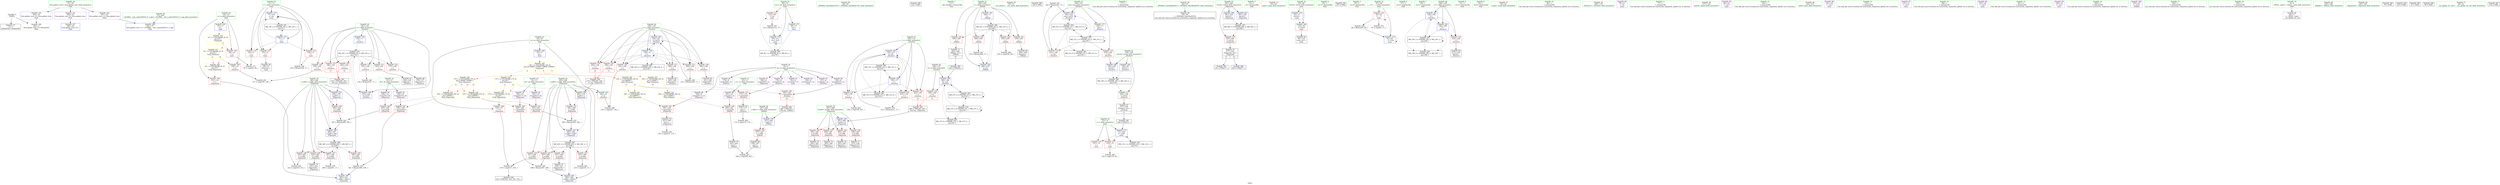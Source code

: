 digraph "SVFG" {
	label="SVFG";

	Node0x557f84708cf0 [shape=record,color=grey,label="{NodeID: 0\nNullPtr}"];
	Node0x557f84708cf0 -> Node0x557f8472feb0[style=solid];
	Node0x557f84708cf0 -> Node0x557f84736b80[style=solid];
	Node0x557f84732060 [shape=record,color=blue,label="{NodeID: 194\n285\<--279\ny.addr\<--y\n_Z5gooutiii\n}"];
	Node0x557f84732060 -> Node0x557f84735c20[style=dashed];
	Node0x557f84732060 -> Node0x557f847322d0[style=dashed];
	Node0x557f8472f370 [shape=record,color=red,label="{NodeID: 111\n112\<--69\n\<--cas\nmain\n}"];
	Node0x557f8472f370 -> Node0x557f84732f10[style=solid];
	Node0x557f8472d4f0 [shape=record,color=green,label="{NodeID: 28\n44\<--45\n_ZNSt8ios_base4InitC1Ev\<--_ZNSt8ios_base4InitC1Ev_field_insensitive\n}"];
	Node0x557f8476afe0 [shape=record,color=black,label="{NodeID: 388\n123 = PHI()\n}"];
	Node0x557f84735260 [shape=record,color=red,label="{NodeID: 139\n257\<--247\n\<--c.addr\n_Z4findc\n}"];
	Node0x557f84735260 -> Node0x557f84730800[style=solid];
	Node0x557f8472fdb0 [shape=record,color=green,label="{NodeID: 56\n37\<--356\n_GLOBAL__sub_I_peter50216_0_1.cpp\<--_GLOBAL__sub_I_peter50216_0_1.cpp_field_insensitive\n}"];
	Node0x557f8472fdb0 -> Node0x557f84736a80[style=solid];
	Node0x557f8473c6f0 [shape=record,color=grey,label="{NodeID: 250\n227 = Binary(226, 77, )\n}"];
	Node0x557f8473c6f0 -> Node0x557f84737a50[style=solid];
	Node0x557f84736980 [shape=record,color=blue,label="{NodeID: 167\n360\<--36\nllvm.global_ctors_0\<--\nGlob }"];
	Node0x557f84731500 [shape=record,color=purple,label="{NodeID: 84\n170\<--8\narrayidx5\<--in\n_Z5solvev\n}"];
	Node0x557f84731500 -> Node0x557f847350c0[style=solid];
	Node0x557f8471daf0 [shape=record,color=green,label="{NodeID: 1\n7\<--1\n__dso_handle\<--dummyObj\nGlob }"];
	Node0x557f84732130 [shape=record,color=blue,label="{NodeID: 195\n287\<--280\nk.addr\<--k\n_Z5gooutiii\n}"];
	Node0x557f84732130 -> Node0x557f84736030[style=dashed];
	Node0x557f84732130 -> Node0x557f84736100[style=dashed];
	Node0x557f84732130 -> Node0x557f847361d0[style=dashed];
	Node0x557f84732130 -> Node0x557f847362a0[style=dashed];
	Node0x557f8472f440 [shape=record,color=red,label="{NodeID: 112\n93\<--71\n\<--i\nmain\n}"];
	Node0x557f8472f440 -> Node0x557f8473f680[style=solid];
	Node0x557f8472d5f0 [shape=record,color=green,label="{NodeID: 29\n50\<--51\n__cxa_atexit\<--__cxa_atexit_field_insensitive\n}"];
	Node0x557f8476b0e0 [shape=record,color=black,label="{NodeID: 389\n129 = PHI()\n}"];
	Node0x557f84735330 [shape=record,color=red,label="{NodeID: 140\n254\<--249\n\<--i\n_Z4findc\n}"];
	Node0x557f84735330 -> Node0x557f8473f200[style=solid];
	Node0x557f8472feb0 [shape=record,color=black,label="{NodeID: 57\n2\<--3\ndummyVal\<--dummyVal\n}"];
	Node0x557f8473c870 [shape=record,color=grey,label="{NodeID: 251\n222 = Binary(221, 77, )\n}"];
	Node0x557f8473c870 -> Node0x557f84737980[style=solid];
	Node0x557f84736a80 [shape=record,color=blue,label="{NodeID: 168\n361\<--37\nllvm.global_ctors_1\<--_GLOBAL__sub_I_peter50216_0_1.cpp\nGlob }"];
	Node0x557f847315d0 [shape=record,color=purple,label="{NodeID: 85\n179\<--8\narrayidx8\<--in\n_Z5solvev\n}"];
	Node0x557f8471da00 [shape=record,color=green,label="{NodeID: 2\n17\<--1\n\<--dummyObj\nCan only get source location for instruction, argument, global var or function.}"];
	Node0x557f84732200 [shape=record,color=blue,label="{NodeID: 196\n283\<--297\nx.addr\<--add\n_Z5gooutiii\n}"];
	Node0x557f84732200 -> Node0x557f8474c4a0[style=dashed];
	Node0x557f8472f510 [shape=record,color=red,label="{NodeID: 113\n97\<--71\n\<--i\nmain\n}"];
	Node0x557f8472f510 -> Node0x557f847300b0[style=solid];
	Node0x557f8472d6f0 [shape=record,color=green,label="{NodeID: 30\n49\<--55\n_ZNSt8ios_base4InitD1Ev\<--_ZNSt8ios_base4InitD1Ev_field_insensitive\n}"];
	Node0x557f8472d6f0 -> Node0x557f8472ffb0[style=solid];
	Node0x557f8476b1e0 [shape=record,color=black,label="{NodeID: 390\n184 = PHI(245, )\n}"];
	Node0x557f8476b1e0 -> Node0x557f847374a0[style=solid];
	Node0x557f847531a0 [shape=record,color=black,label="{NodeID: 307\nMR_46V_3 = PHI(MR_46V_4, MR_46V_2, )\npts\{282 \}\n}"];
	Node0x557f847531a0 -> Node0x557f84735740[style=dashed];
	Node0x557f84735400 [shape=record,color=red,label="{NodeID: 141\n259\<--249\n\<--i\n_Z4findc\n}"];
	Node0x557f84735400 -> Node0x557f847308d0[style=solid];
	Node0x557f8472ffb0 [shape=record,color=black,label="{NodeID: 58\n48\<--49\n\<--_ZNSt8ios_base4InitD1Ev\nCan only get source location for instruction, argument, global var or function.}"];
	Node0x557f8473c9f0 [shape=record,color=grey,label="{NodeID: 252\n341 = Binary(340, 339, )\n}"];
	Node0x557f8473c9f0 -> Node0x557f84732470[style=solid];
	Node0x557f84736b80 [shape=record,color=blue, style = dotted,label="{NodeID: 169\n362\<--3\nllvm.global_ctors_2\<--dummyVal\nGlob }"];
	Node0x557f847316a0 [shape=record,color=purple,label="{NodeID: 86\n182\<--8\narrayidx10\<--in\n_Z5solvev\n}"];
	Node0x557f847316a0 -> Node0x557f84735190[style=solid];
	Node0x557f84708c00 [shape=record,color=green,label="{NodeID: 3\n21\<--1\n.str\<--dummyObj\nGlob }"];
	Node0x557f8474a6a0 [shape=record,color=black,label="{NodeID: 280\nMR_19V_3 = PHI(MR_19V_4, MR_19V_2, )\npts\{139 \}\n}"];
	Node0x557f8474a6a0 -> Node0x557f84734080[style=dashed];
	Node0x557f847322d0 [shape=record,color=blue,label="{NodeID: 197\n285\<--304\ny.addr\<--add3\n_Z5gooutiii\n}"];
	Node0x557f847322d0 -> Node0x557f8474c9a0[style=dashed];
	Node0x557f8472f5e0 [shape=record,color=red,label="{NodeID: 114\n104\<--71\n\<--i\nmain\n}"];
	Node0x557f8472f5e0 -> Node0x557f8473cff0[style=solid];
	Node0x557f8472d7f0 [shape=record,color=green,label="{NodeID: 31\n62\<--63\nmain\<--main_field_insensitive\n}"];
	Node0x557f8476b410 [shape=record,color=black,label="{NodeID: 391\n191 = PHI(277, )\n}"];
	Node0x557f847536a0 [shape=record,color=yellow,style=double,label="{NodeID: 308\n2V_1 = ENCHI(MR_2V_0)\npts\{18 \}\nFun[_Z5gooutiii]}"];
	Node0x557f847536a0 -> Node0x557f8472ef60[style=dashed];
	Node0x557f847354d0 [shape=record,color=red,label="{NodeID: 142\n266\<--249\n\<--i\n_Z4findc\n}"];
	Node0x557f847354d0 -> Node0x557f84730a70[style=solid];
	Node0x557f847300b0 [shape=record,color=black,label="{NodeID: 59\n98\<--97\nidxprom\<--\nmain\n}"];
	Node0x557f8473cb70 [shape=record,color=grey,label="{NodeID: 253\n213 = Binary(212, 77, )\n}"];
	Node0x557f8473cb70 -> Node0x557f847377e0[style=solid];
	Node0x557f84736c80 [shape=record,color=blue,label="{NodeID: 170\n65\<--17\nretval\<--\nmain\n}"];
	Node0x557f84736c80 -> Node0x557f8472f1d0[style=dashed];
	Node0x557f84731770 [shape=record,color=purple,label="{NodeID: 87\n326\<--8\narrayidx9\<--in\n_Z5gooutiii\n}"];
	Node0x557f84708dd0 [shape=record,color=green,label="{NodeID: 4\n23\<--1\n.str.1\<--dummyObj\nGlob }"];
	Node0x557f8474aba0 [shape=record,color=black,label="{NodeID: 281\nMR_21V_8 = PHI(MR_21V_3, MR_21V_4, )\npts\{141 \}\n}"];
	Node0x557f847323a0 [shape=record,color=blue,label="{NodeID: 198\n281\<--322\nretval\<--\n_Z5gooutiii\n}"];
	Node0x557f847323a0 -> Node0x557f847531a0[style=dashed];
	Node0x557f84733ee0 [shape=record,color=red,label="{NodeID: 115\n119\<--73\n\<--r\nmain\n}"];
	Node0x557f84733ee0 -> Node0x557f84733690[style=solid];
	Node0x557f8472d8f0 [shape=record,color=green,label="{NodeID: 32\n65\<--66\nretval\<--retval_field_insensitive\nmain\n}"];
	Node0x557f8472d8f0 -> Node0x557f8472f1d0[style=solid];
	Node0x557f8472d8f0 -> Node0x557f84736c80[style=solid];
	Node0x557f8476b520 [shape=record,color=black,label="{NodeID: 392\n275 = PHI()\n}"];
	Node0x557f847541c0 [shape=record,color=yellow,style=double,label="{NodeID: 309\n17V_1 = ENCHI(MR_17V_0)\npts\{20 \}\nFun[_Z5gooutiii]}"];
	Node0x557f847541c0 -> Node0x557f8472f100[style=dashed];
	Node0x557f847355a0 [shape=record,color=red,label="{NodeID: 143\n269\<--249\n\<--i\n_Z4findc\n}"];
	Node0x557f847355a0 -> Node0x557f8473c270[style=solid];
	Node0x557f84730180 [shape=record,color=black,label="{NodeID: 60\n64\<--132\nmain_ret\<--\nmain\n}"];
	Node0x557f8473ccf0 [shape=record,color=grey,label="{NodeID: 254\n297 = Binary(296, 295, )\n}"];
	Node0x557f8473ccf0 -> Node0x557f84732200[style=solid];
	Node0x557f84736d50 [shape=record,color=blue,label="{NodeID: 171\n69\<--77\ncas\<--\nmain\n}"];
	Node0x557f84736d50 -> Node0x557f84750ea0[style=dashed];
	Node0x557f84731840 [shape=record,color=purple,label="{NodeID: 88\n329\<--8\narrayidx11\<--in\n_Z5gooutiii\n}"];
	Node0x557f84731840 -> Node0x557f84736510[style=solid];
	Node0x557f84709000 [shape=record,color=green,label="{NodeID: 5\n25\<--1\n.str.2\<--dummyObj\nGlob }"];
	Node0x557f8474b0a0 [shape=record,color=black,label="{NodeID: 282\nMR_25V_6 = PHI(MR_25V_2, MR_25V_4, )\npts\{145 \}\n}"];
	Node0x557f84732470 [shape=record,color=blue,label="{NodeID: 199\n283\<--341\nx.addr\<--add15\n_Z5gooutiii\n}"];
	Node0x557f84732470 -> Node0x557f8474c4a0[style=dashed];
	Node0x557f84733fb0 [shape=record,color=red,label="{NodeID: 116\n127\<--73\n\<--r\nmain\n}"];
	Node0x557f8472d9c0 [shape=record,color=green,label="{NodeID: 33\n67\<--68\n___T\<--___T_field_insensitive\nmain\n}"];
	Node0x557f8472d9c0 -> Node0x557f8472f2a0[style=solid];
	Node0x557f8472d9c0 -> Node0x557f84736e20[style=solid];
	Node0x557f8476b5f0 [shape=record,color=black,label="{NodeID: 393\n278 = PHI(188, 203, )\n0th arg _Z5gooutiii }"];
	Node0x557f8476b5f0 -> Node0x557f84731f90[style=solid];
	Node0x557f84735670 [shape=record,color=red,label="{NodeID: 144\n262\<--261\n\<--arrayidx\n_Z4findc\n}"];
	Node0x557f84735670 -> Node0x557f847309a0[style=solid];
	Node0x557f84730250 [shape=record,color=black,label="{NodeID: 61\n166\<--165\nidxprom\<--\n_Z5solvev\n}"];
	Node0x557f8474d480 [shape=record,color=yellow,style=double,label="{NodeID: 338\n14V_1 = ENCHI(MR_14V_0)\npts\{20 90000 110000 130000 150000 \}\nFun[main]|{<s0>6|<s1>6|<s2>6|<s3>6}}"];
	Node0x557f8474d480:s0 -> Node0x557f847549d0[style=dashed,color=red];
	Node0x557f8474d480:s1 -> Node0x557f847550d0[style=dashed,color=red];
	Node0x557f8474d480:s2 -> Node0x557f847551b0[style=dashed,color=red];
	Node0x557f8474d480:s3 -> Node0x557f84755290[style=dashed,color=red];
	Node0x557f8473ce70 [shape=record,color=grey,label="{NodeID: 255\n304 = Binary(303, 302, )\n}"];
	Node0x557f8473ce70 -> Node0x557f847322d0[style=solid];
	Node0x557f84736e20 [shape=record,color=blue,label="{NodeID: 172\n67\<--84\n___T\<--dec\nmain\n}"];
	Node0x557f84736e20 -> Node0x557f8472f2a0[style=dashed];
	Node0x557f84736e20 -> Node0x557f84736e20[style=dashed];
	Node0x557f84731910 [shape=record,color=purple,label="{NodeID: 89\n261\<--10\narrayidx\<--cs\n_Z4findc\n}"];
	Node0x557f84731910 -> Node0x557f84735670[style=solid];
	Node0x557f84709090 [shape=record,color=green,label="{NodeID: 6\n27\<--1\n.str.3\<--dummyObj\nGlob }"];
	Node0x557f8474b5a0 [shape=record,color=black,label="{NodeID: 283\nMR_27V_6 = PHI(MR_27V_2, MR_27V_5, )\npts\{147 \}\n}"];
	Node0x557f84732540 [shape=record,color=blue,label="{NodeID: 200\n285\<--348\ny.addr\<--add18\n_Z5gooutiii\n}"];
	Node0x557f84732540 -> Node0x557f8474c9a0[style=dashed];
	Node0x557f84734080 [shape=record,color=red,label="{NodeID: 117\n238\<--138\n\<--retval\n_Z5solvev\n}"];
	Node0x557f84734080 -> Node0x557f84730730[style=solid];
	Node0x557f8472da90 [shape=record,color=green,label="{NodeID: 34\n69\<--70\ncas\<--cas_field_insensitive\nmain\n}"];
	Node0x557f8472da90 -> Node0x557f8472f370[style=solid];
	Node0x557f8472da90 -> Node0x557f84736d50[style=solid];
	Node0x557f8472da90 -> Node0x557f84737160[style=solid];
	Node0x557f8476b860 [shape=record,color=black,label="{NodeID: 394\n279 = PHI(189, 204, )\n1st arg _Z5gooutiii }"];
	Node0x557f8476b860 -> Node0x557f84732060[style=solid];
	Node0x557f84735740 [shape=record,color=red,label="{NodeID: 145\n354\<--281\n\<--retval\n_Z5gooutiii\n}"];
	Node0x557f84735740 -> Node0x557f847310f0[style=solid];
	Node0x557f84730320 [shape=record,color=black,label="{NodeID: 62\n169\<--168\nidxprom4\<--\n_Z5solvev\n}"];
	Node0x557f8473cff0 [shape=record,color=grey,label="{NodeID: 256\n105 = Binary(104, 77, )\n}"];
	Node0x557f8473cff0 -> Node0x557f84736fc0[style=solid];
	Node0x557f84736ef0 [shape=record,color=blue,label="{NodeID: 173\n71\<--17\ni\<--\nmain\n}"];
	Node0x557f84736ef0 -> Node0x557f8472f440[style=dashed];
	Node0x557f84736ef0 -> Node0x557f8472f510[style=dashed];
	Node0x557f84736ef0 -> Node0x557f8472f5e0[style=dashed];
	Node0x557f84736ef0 -> Node0x557f84736fc0[style=dashed];
	Node0x557f84736ef0 -> Node0x557f847513a0[style=dashed];
	Node0x557f847319e0 [shape=record,color=purple,label="{NodeID: 90\n294\<--12\narrayidx\<--dx\n_Z5gooutiii\n}"];
	Node0x557f847319e0 -> Node0x557f84736370[style=solid];
	Node0x557f8472bca0 [shape=record,color=green,label="{NodeID: 7\n29\<--1\n.str.4\<--dummyObj\nGlob }"];
	Node0x557f8474baa0 [shape=record,color=black,label="{NodeID: 284\nMR_29V_9 = PHI(MR_29V_2, MR_29V_7, )\npts\{149 \}\n}"];
	Node0x557f84732610 [shape=record,color=blue,label="{NodeID: 201\n281\<--352\nretval\<--\n_Z5gooutiii\n}"];
	Node0x557f84732610 -> Node0x557f847531a0[style=dashed];
	Node0x557f84734150 [shape=record,color=red,label="{NodeID: 118\n221\<--140\n\<--ans\n_Z5solvev\n}"];
	Node0x557f84734150 -> Node0x557f8473c870[style=solid];
	Node0x557f8472db60 [shape=record,color=green,label="{NodeID: 35\n71\<--72\ni\<--i_field_insensitive\nmain\n}"];
	Node0x557f8472db60 -> Node0x557f8472f440[style=solid];
	Node0x557f8472db60 -> Node0x557f8472f510[style=solid];
	Node0x557f8472db60 -> Node0x557f8472f5e0[style=solid];
	Node0x557f8472db60 -> Node0x557f84736ef0[style=solid];
	Node0x557f8472db60 -> Node0x557f84736fc0[style=solid];
	Node0x557f84737f10 [shape=record,color=black,label="{NodeID: 395\n280 = PHI(190, 205, )\n2nd arg _Z5gooutiii }"];
	Node0x557f84737f10 -> Node0x557f84732130[style=solid];
	Node0x557f84735810 [shape=record,color=red,label="{NodeID: 146\n296\<--283\n\<--x.addr\n_Z5gooutiii\n}"];
	Node0x557f84735810 -> Node0x557f8473ccf0[style=solid];
	Node0x557f847303f0 [shape=record,color=black,label="{NodeID: 63\n172\<--171\nconv\<--\n_Z5solvev\n}"];
	Node0x557f847303f0 -> Node0x557f8473f380[style=solid];
	Node0x557f84732f10 [shape=record,color=grey,label="{NodeID: 257\n113 = Binary(112, 77, )\n}"];
	Node0x557f84732f10 -> Node0x557f84737160[style=solid];
	Node0x557f84736fc0 [shape=record,color=blue,label="{NodeID: 174\n71\<--105\ni\<--inc\nmain\n}"];
	Node0x557f84736fc0 -> Node0x557f8472f440[style=dashed];
	Node0x557f84736fc0 -> Node0x557f8472f510[style=dashed];
	Node0x557f84736fc0 -> Node0x557f8472f5e0[style=dashed];
	Node0x557f84736fc0 -> Node0x557f84736fc0[style=dashed];
	Node0x557f84736fc0 -> Node0x557f847513a0[style=dashed];
	Node0x557f84731ab0 [shape=record,color=purple,label="{NodeID: 91\n338\<--12\narrayidx14\<--dx\n_Z5gooutiii\n}"];
	Node0x557f84731ab0 -> Node0x557f847365e0[style=solid];
	Node0x557f8472bd30 [shape=record,color=green,label="{NodeID: 8\n31\<--1\n.str.5\<--dummyObj\nGlob }"];
	Node0x557f8474bfa0 [shape=record,color=black,label="{NodeID: 285\nMR_31V_9 = PHI(MR_31V_2, MR_31V_6, )\npts\{151 \}\n}"];
	Node0x557f84734220 [shape=record,color=red,label="{NodeID: 119\n235\<--140\n\<--ans\n_Z5solvev\n}"];
	Node0x557f84734220 -> Node0x557f84737bf0[style=solid];
	Node0x557f8472dc30 [shape=record,color=green,label="{NodeID: 36\n73\<--74\nr\<--r_field_insensitive\nmain\n}"];
	Node0x557f8472dc30 -> Node0x557f84733ee0[style=solid];
	Node0x557f8472dc30 -> Node0x557f84733fb0[style=solid];
	Node0x557f8472dc30 -> Node0x557f84737090[style=solid];
	Node0x557f84738090 [shape=record,color=black,label="{NodeID: 396\n246 = PHI(183, )\n0th arg _Z4findc }"];
	Node0x557f84738090 -> Node0x557f84737cc0[style=solid];
	Node0x557f847358e0 [shape=record,color=red,label="{NodeID: 147\n307\<--283\n\<--x.addr\n_Z5gooutiii\n}"];
	Node0x557f847358e0 -> Node0x557f8473f500[style=solid];
	Node0x557f847304c0 [shape=record,color=black,label="{NodeID: 64\n178\<--177\nidxprom7\<--\n_Z5solvev\n}"];
	Node0x557f84733090 [shape=record,color=grey,label="{NodeID: 258\n84 = Binary(83, 85, )\n}"];
	Node0x557f84733090 -> Node0x557f84736e20[style=solid];
	Node0x557f84737090 [shape=record,color=blue,label="{NodeID: 175\n73\<--108\nr\<--call3\nmain\n}"];
	Node0x557f84737090 -> Node0x557f84733ee0[style=dashed];
	Node0x557f84737090 -> Node0x557f84733fb0[style=dashed];
	Node0x557f84737090 -> Node0x557f847518a0[style=dashed];
	Node0x557f84731b80 [shape=record,color=purple,label="{NodeID: 92\n301\<--14\narrayidx2\<--dy\n_Z5gooutiii\n}"];
	Node0x557f84731b80 -> Node0x557f84736440[style=solid];
	Node0x557f8472bdc0 [shape=record,color=green,label="{NodeID: 9\n33\<--1\n.str.6\<--dummyObj\nGlob }"];
	Node0x557f8474c4a0 [shape=record,color=black,label="{NodeID: 286\nMR_48V_4 = PHI(MR_48V_5, MR_48V_3, )\npts\{284 \}\n}"];
	Node0x557f8474c4a0 -> Node0x557f847358e0[style=dashed];
	Node0x557f8474c4a0 -> Node0x557f847359b0[style=dashed];
	Node0x557f8474c4a0 -> Node0x557f84735a80[style=dashed];
	Node0x557f8474c4a0 -> Node0x557f84735b50[style=dashed];
	Node0x557f8474c4a0 -> Node0x557f84732470[style=dashed];
	Node0x557f847342f0 [shape=record,color=red,label="{NodeID: 120\n155\<--142\n\<--i\n_Z5solvev\n}"];
	Node0x557f847342f0 -> Node0x557f84733810[style=solid];
	Node0x557f8472dd00 [shape=record,color=green,label="{NodeID: 37\n80\<--81\nscanf\<--scanf_field_insensitive\n}"];
	Node0x557f84754620 [shape=record,color=yellow,style=double,label="{NodeID: 314\n33V_1 = ENCHI(MR_33V_0)\npts\{90000 \}\nFun[_Z5gooutiii]}"];
	Node0x557f84754620 -> Node0x557f84736510[style=dashed];
	Node0x557f847359b0 [shape=record,color=red,label="{NodeID: 148\n310\<--283\n\<--x.addr\n_Z5gooutiii\n}"];
	Node0x557f847359b0 -> Node0x557f84733990[style=solid];
	Node0x557f84730590 [shape=record,color=black,label="{NodeID: 65\n181\<--180\nidxprom9\<--\n_Z5solvev\n}"];
	Node0x557f84733210 [shape=record,color=grey,label="{NodeID: 259\n332 = cmp(331, 174, )\n}"];
	Node0x557f84737160 [shape=record,color=blue,label="{NodeID: 176\n69\<--113\ncas\<--inc4\nmain\n}"];
	Node0x557f84737160 -> Node0x557f84750ea0[style=dashed];
	Node0x557f84731c50 [shape=record,color=purple,label="{NodeID: 93\n345\<--14\narrayidx17\<--dy\n_Z5gooutiii\n}"];
	Node0x557f84731c50 -> Node0x557f847366b0[style=solid];
	Node0x557f8472c690 [shape=record,color=green,label="{NodeID: 10\n36\<--1\n\<--dummyObj\nCan only get source location for instruction, argument, global var or function.}"];
	Node0x557f8474c9a0 [shape=record,color=black,label="{NodeID: 287\nMR_50V_4 = PHI(MR_50V_5, MR_50V_3, )\npts\{286 \}\n}"];
	Node0x557f8474c9a0 -> Node0x557f84735cf0[style=dashed];
	Node0x557f8474c9a0 -> Node0x557f84735dc0[style=dashed];
	Node0x557f8474c9a0 -> Node0x557f84735e90[style=dashed];
	Node0x557f8474c9a0 -> Node0x557f84735f60[style=dashed];
	Node0x557f8474c9a0 -> Node0x557f84732540[style=dashed];
	Node0x557f847343c0 [shape=record,color=red,label="{NodeID: 121\n165\<--142\n\<--i\n_Z5solvev\n}"];
	Node0x557f847343c0 -> Node0x557f84730250[style=solid];
	Node0x557f8472de00 [shape=record,color=green,label="{NodeID: 38\n109\<--110\n_Z5solvev\<--_Z5solvev_field_insensitive\n}"];
	Node0x557f84754700 [shape=record,color=yellow,style=double,label="{NodeID: 315\n55V_1 = ENCHI(MR_55V_0)\npts\{130000 \}\nFun[_Z5gooutiii]}"];
	Node0x557f84754700 -> Node0x557f84736370[style=dashed];
	Node0x557f84754700 -> Node0x557f847365e0[style=dashed];
	Node0x557f84735a80 [shape=record,color=red,label="{NodeID: 149\n324\<--283\n\<--x.addr\n_Z5gooutiii\n}"];
	Node0x557f84735a80 -> Node0x557f84730ce0[style=solid];
	Node0x557f84730660 [shape=record,color=black,label="{NodeID: 66\n217\<--216\ntobool\<--\n_Z5solvev\n}"];
	Node0x557f84733390 [shape=record,color=grey,label="{NodeID: 260\n200 = cmp(199, 201, )\n}"];
	Node0x557f84737230 [shape=record,color=blue,label="{NodeID: 177\n140\<--17\nans\<--\n_Z5solvev\n}"];
	Node0x557f84737230 -> Node0x557f847483a0[style=dashed];
	Node0x557f84731d20 [shape=record,color=purple,label="{NodeID: 94\n78\<--21\n\<--.str\nmain\n}"];
	Node0x557f8472c720 [shape=record,color=green,label="{NodeID: 11\n77\<--1\n\<--dummyObj\nCan only get source location for instruction, argument, global var or function.}"];
	Node0x557f8474cea0 [shape=record,color=black,label="{NodeID: 288\nMR_41V_3 = PHI(MR_41V_4, MR_41V_2, )\npts\{250 \}\n}"];
	Node0x557f8474cea0 -> Node0x557f84735330[style=dashed];
	Node0x557f8474cea0 -> Node0x557f84735400[style=dashed];
	Node0x557f8474cea0 -> Node0x557f847354d0[style=dashed];
	Node0x557f8474cea0 -> Node0x557f847355a0[style=dashed];
	Node0x557f8474cea0 -> Node0x557f84731ec0[style=dashed];
	Node0x557f84734490 [shape=record,color=red,label="{NodeID: 122\n177\<--142\n\<--i\n_Z5solvev\n}"];
	Node0x557f84734490 -> Node0x557f847304c0[style=solid];
	Node0x557f8472df00 [shape=record,color=green,label="{NodeID: 39\n117\<--118\nprintf\<--printf_field_insensitive\n}"];
	Node0x557f847547e0 [shape=record,color=yellow,style=double,label="{NodeID: 316\n57V_1 = ENCHI(MR_57V_0)\npts\{150000 \}\nFun[_Z5gooutiii]}"];
	Node0x557f847547e0 -> Node0x557f84736440[style=dashed];
	Node0x557f847547e0 -> Node0x557f847366b0[style=dashed];
	Node0x557f84735b50 [shape=record,color=red,label="{NodeID: 150\n340\<--283\n\<--x.addr\n_Z5gooutiii\n}"];
	Node0x557f84735b50 -> Node0x557f8473c9f0[style=solid];
	Node0x557f84730730 [shape=record,color=black,label="{NodeID: 67\n137\<--238\n_Z5solvev_ret\<--\n_Z5solvev\n|{<s0>6}}"];
	Node0x557f84730730:s0 -> Node0x557f8476a8e0[style=solid,color=blue];
	Node0x557f84733510 [shape=record,color=grey,label="{NodeID: 261\n264 = cmp(258, 263, )\n}"];
	Node0x557f84737300 [shape=record,color=blue,label="{NodeID: 178\n142\<--17\ni\<--\n_Z5solvev\n}"];
	Node0x557f84737300 -> Node0x557f847488a0[style=dashed];
	Node0x557f84731df0 [shape=record,color=purple,label="{NodeID: 95\n89\<--23\n\<--.str.1\nmain\n}"];
	Node0x557f8472c7b0 [shape=record,color=green,label="{NodeID: 12\n85\<--1\n\<--dummyObj\nCan only get source location for instruction, argument, global var or function.}"];
	Node0x557f84734560 [shape=record,color=red,label="{NodeID: 123\n188\<--142\n\<--i\n_Z5solvev\n|{<s0>11}}"];
	Node0x557f84734560:s0 -> Node0x557f8476b5f0[style=solid,color=red];
	Node0x557f8472e000 [shape=record,color=green,label="{NodeID: 40\n124\<--125\nputs\<--puts_field_insensitive\n}"];
	Node0x557f847548c0 [shape=record,color=yellow,style=double,label="{NodeID: 317\n2V_1 = ENCHI(MR_2V_0)\npts\{18 \}\nFun[_Z5solvev]|{|<s1>11|<s2>12}}"];
	Node0x557f847548c0 -> Node0x557f8472ee90[style=dashed];
	Node0x557f847548c0:s1 -> Node0x557f847536a0[style=dashed,color=red];
	Node0x557f847548c0:s2 -> Node0x557f847536a0[style=dashed,color=red];
	Node0x557f84735c20 [shape=record,color=red,label="{NodeID: 151\n303\<--285\n\<--y.addr\n_Z5gooutiii\n}"];
	Node0x557f84735c20 -> Node0x557f8473ce70[style=solid];
	Node0x557f84730800 [shape=record,color=black,label="{NodeID: 68\n258\<--257\nconv\<--\n_Z4findc\n}"];
	Node0x557f84730800 -> Node0x557f84733510[style=solid];
	Node0x557f84733690 [shape=record,color=grey,label="{NodeID: 262\n120 = cmp(119, 85, )\n}"];
	Node0x557f847373d0 [shape=record,color=blue,label="{NodeID: 179\n144\<--17\nj\<--\n_Z5solvev\n}"];
	Node0x557f847373d0 -> Node0x557f847347d0[style=dashed];
	Node0x557f847373d0 -> Node0x557f847348a0[style=dashed];
	Node0x557f847373d0 -> Node0x557f84734970[style=dashed];
	Node0x557f847373d0 -> Node0x557f84734a40[style=dashed];
	Node0x557f847373d0 -> Node0x557f84734b10[style=dashed];
	Node0x557f847373d0 -> Node0x557f84734be0[style=dashed];
	Node0x557f847373d0 -> Node0x557f847373d0[style=dashed];
	Node0x557f847373d0 -> Node0x557f84737a50[style=dashed];
	Node0x557f847373d0 -> Node0x557f8474b0a0[style=dashed];
	Node0x557f8472e6b0 [shape=record,color=purple,label="{NodeID: 96\n101\<--25\n\<--.str.2\nmain\n}"];
	Node0x557f8472c840 [shape=record,color=green,label="{NodeID: 13\n174\<--1\n\<--dummyObj\nCan only get source location for instruction, argument, global var or function.}"];
	Node0x557f84734630 [shape=record,color=red,label="{NodeID: 124\n203\<--142\n\<--i\n_Z5solvev\n|{<s0>12}}"];
	Node0x557f84734630:s0 -> Node0x557f8476b5f0[style=solid,color=red];
	Node0x557f8472e100 [shape=record,color=green,label="{NodeID: 41\n138\<--139\nretval\<--retval_field_insensitive\n_Z5solvev\n}"];
	Node0x557f8472e100 -> Node0x557f84734080[style=solid];
	Node0x557f8472e100 -> Node0x557f847378b0[style=solid];
	Node0x557f8472e100 -> Node0x557f84737bf0[style=solid];
	Node0x557f847549d0 [shape=record,color=yellow,style=double,label="{NodeID: 318\n17V_1 = ENCHI(MR_17V_0)\npts\{20 \}\nFun[_Z5solvev]|{|<s1>11|<s2>12}}"];
	Node0x557f847549d0 -> Node0x557f8472f030[style=dashed];
	Node0x557f847549d0:s1 -> Node0x557f847541c0[style=dashed,color=red];
	Node0x557f847549d0:s2 -> Node0x557f847541c0[style=dashed,color=red];
	Node0x557f84735cf0 [shape=record,color=red,label="{NodeID: 152\n314\<--285\n\<--y.addr\n_Z5gooutiii\n}"];
	Node0x557f84735cf0 -> Node0x557f84733b10[style=solid];
	Node0x557f847308d0 [shape=record,color=black,label="{NodeID: 69\n260\<--259\nidxprom\<--\n_Z4findc\n}"];
	Node0x557f84733810 [shape=record,color=grey,label="{NodeID: 263\n157 = cmp(155, 156, )\n}"];
	Node0x557f847374a0 [shape=record,color=blue,label="{NodeID: 180\n146\<--184\nk\<--call\n_Z5solvev\n}"];
	Node0x557f847374a0 -> Node0x557f84734cb0[style=dashed];
	Node0x557f847374a0 -> Node0x557f8474b5a0[style=dashed];
	Node0x557f847374a0 -> Node0x557f847522a0[style=dashed];
	Node0x557f8472e780 [shape=record,color=purple,label="{NodeID: 97\n115\<--27\n\<--.str.3\nmain\n}"];
	Node0x557f8472c8d0 [shape=record,color=green,label="{NodeID: 14\n196\<--1\n\<--dummyObj\nCan only get source location for instruction, argument, global var or function.}"];
	Node0x557f84734700 [shape=record,color=red,label="{NodeID: 125\n231\<--142\n\<--i\n_Z5solvev\n}"];
	Node0x557f84734700 -> Node0x557f8473c3f0[style=solid];
	Node0x557f8472e1d0 [shape=record,color=green,label="{NodeID: 42\n140\<--141\nans\<--ans_field_insensitive\n_Z5solvev\n}"];
	Node0x557f8472e1d0 -> Node0x557f84734150[style=solid];
	Node0x557f8472e1d0 -> Node0x557f84734220[style=solid];
	Node0x557f8472e1d0 -> Node0x557f84737230[style=solid];
	Node0x557f8472e1d0 -> Node0x557f84737980[style=solid];
	Node0x557f84735dc0 [shape=record,color=red,label="{NodeID: 153\n317\<--285\n\<--y.addr\n_Z5gooutiii\n}"];
	Node0x557f84735dc0 -> Node0x557f84733e10[style=solid];
	Node0x557f847309a0 [shape=record,color=black,label="{NodeID: 70\n263\<--262\nconv1\<--\n_Z4findc\n}"];
	Node0x557f847309a0 -> Node0x557f84733510[style=solid];
	Node0x557f84733990 [shape=record,color=grey,label="{NodeID: 264\n312 = cmp(310, 311, )\n}"];
	Node0x557f84737570 [shape=record,color=blue,label="{NodeID: 181\n148\<--196\nf\<--\n_Z5solvev\n}"];
	Node0x557f84737570 -> Node0x557f84734d80[style=dashed];
	Node0x557f84737570 -> Node0x557f84737710[style=dashed];
	Node0x557f84737570 -> Node0x557f8474baa0[style=dashed];
	Node0x557f84737570 -> Node0x557f8474ffa0[style=dashed];
	Node0x557f8472e850 [shape=record,color=purple,label="{NodeID: 98\n122\<--29\n\<--.str.4\nmain\n}"];
	Node0x557f8472c960 [shape=record,color=green,label="{NodeID: 15\n201\<--1\n\<--dummyObj\nCan only get source location for instruction, argument, global var or function.}"];
	Node0x557f847347d0 [shape=record,color=red,label="{NodeID: 126\n161\<--144\n\<--j\n_Z5solvev\n}"];
	Node0x557f847347d0 -> Node0x557f84733c90[style=solid];
	Node0x557f8472e2a0 [shape=record,color=green,label="{NodeID: 43\n142\<--143\ni\<--i_field_insensitive\n_Z5solvev\n}"];
	Node0x557f8472e2a0 -> Node0x557f847342f0[style=solid];
	Node0x557f8472e2a0 -> Node0x557f847343c0[style=solid];
	Node0x557f8472e2a0 -> Node0x557f84734490[style=solid];
	Node0x557f8472e2a0 -> Node0x557f84734560[style=solid];
	Node0x557f8472e2a0 -> Node0x557f84734630[style=solid];
	Node0x557f8472e2a0 -> Node0x557f84734700[style=solid];
	Node0x557f8472e2a0 -> Node0x557f84737300[style=solid];
	Node0x557f8472e2a0 -> Node0x557f84737b20[style=solid];
	Node0x557f84735e90 [shape=record,color=red,label="{NodeID: 154\n327\<--285\n\<--y.addr\n_Z5gooutiii\n}"];
	Node0x557f84735e90 -> Node0x557f84730db0[style=solid];
	Node0x557f84730a70 [shape=record,color=black,label="{NodeID: 71\n245\<--266\n_Z4findc_ret\<--\n_Z4findc\n|{<s0>10}}"];
	Node0x557f84730a70:s0 -> Node0x557f8476b1e0[style=solid,color=blue];
	Node0x557f84733b10 [shape=record,color=grey,label="{NodeID: 265\n315 = cmp(314, 17, )\n}"];
	Node0x557f84737640 [shape=record,color=blue,label="{NodeID: 182\n150\<--17\nz\<--\n_Z5solvev\n}"];
	Node0x557f84737640 -> Node0x557f84734e50[style=dashed];
	Node0x557f84737640 -> Node0x557f84734f20[style=dashed];
	Node0x557f84737640 -> Node0x557f84734ff0[style=dashed];
	Node0x557f84737640 -> Node0x557f847377e0[style=dashed];
	Node0x557f84737640 -> Node0x557f8474bfa0[style=dashed];
	Node0x557f84737640 -> Node0x557f847504a0[style=dashed];
	Node0x557f8472e920 [shape=record,color=purple,label="{NodeID: 99\n128\<--31\n\<--.str.5\nmain\n}"];
	Node0x557f8472c9f0 [shape=record,color=green,label="{NodeID: 16\n209\<--1\n\<--dummyObj\nCan only get source location for instruction, argument, global var or function.}"];
	Node0x557f847348a0 [shape=record,color=red,label="{NodeID: 127\n168\<--144\n\<--j\n_Z5solvev\n}"];
	Node0x557f847348a0 -> Node0x557f84730320[style=solid];
	Node0x557f8472e370 [shape=record,color=green,label="{NodeID: 44\n144\<--145\nj\<--j_field_insensitive\n_Z5solvev\n}"];
	Node0x557f8472e370 -> Node0x557f847347d0[style=solid];
	Node0x557f8472e370 -> Node0x557f847348a0[style=solid];
	Node0x557f8472e370 -> Node0x557f84734970[style=solid];
	Node0x557f8472e370 -> Node0x557f84734a40[style=solid];
	Node0x557f8472e370 -> Node0x557f84734b10[style=solid];
	Node0x557f8472e370 -> Node0x557f84734be0[style=solid];
	Node0x557f8472e370 -> Node0x557f847373d0[style=solid];
	Node0x557f8472e370 -> Node0x557f84737a50[style=solid];
	Node0x557f84735f60 [shape=record,color=red,label="{NodeID: 155\n347\<--285\n\<--y.addr\n_Z5gooutiii\n}"];
	Node0x557f84735f60 -> Node0x557f8473c570[style=solid];
	Node0x557f84730b40 [shape=record,color=black,label="{NodeID: 72\n293\<--292\nidxprom\<--\n_Z5gooutiii\n}"];
	Node0x557f84733c90 [shape=record,color=grey,label="{NodeID: 266\n163 = cmp(161, 162, )\n}"];
	Node0x557f84737710 [shape=record,color=blue,label="{NodeID: 183\n148\<--209\nf\<--\n_Z5solvev\n}"];
	Node0x557f84737710 -> Node0x557f84734d80[style=dashed];
	Node0x557f84737710 -> Node0x557f8474baa0[style=dashed];
	Node0x557f84737710 -> Node0x557f8474ffa0[style=dashed];
	Node0x557f8472e9f0 [shape=record,color=purple,label="{NodeID: 100\n274\<--33\n\<--.str.6\n_Z4findc\n}"];
	Node0x557f8472ca80 [shape=record,color=green,label="{NodeID: 17\n322\<--1\n\<--dummyObj\nCan only get source location for instruction, argument, global var or function.}"];
	Node0x557f84734970 [shape=record,color=red,label="{NodeID: 128\n180\<--144\n\<--j\n_Z5solvev\n}"];
	Node0x557f84734970 -> Node0x557f84730590[style=solid];
	Node0x557f8472e440 [shape=record,color=green,label="{NodeID: 45\n146\<--147\nk\<--k_field_insensitive\n_Z5solvev\n}"];
	Node0x557f8472e440 -> Node0x557f84734cb0[style=solid];
	Node0x557f8472e440 -> Node0x557f847374a0[style=solid];
	Node0x557f84736030 [shape=record,color=red,label="{NodeID: 156\n292\<--287\n\<--k.addr\n_Z5gooutiii\n}"];
	Node0x557f84736030 -> Node0x557f84730b40[style=solid];
	Node0x557f84730c10 [shape=record,color=black,label="{NodeID: 73\n300\<--299\nidxprom1\<--\n_Z5gooutiii\n}"];
	Node0x557f84733e10 [shape=record,color=grey,label="{NodeID: 267\n319 = cmp(317, 318, )\n}"];
	Node0x557f84733e10 -> Node0x557f84438210[style=solid];
	Node0x557f847377e0 [shape=record,color=blue,label="{NodeID: 184\n150\<--213\nz\<--inc\n_Z5solvev\n}"];
	Node0x557f847377e0 -> Node0x557f84734e50[style=dashed];
	Node0x557f847377e0 -> Node0x557f84734f20[style=dashed];
	Node0x557f847377e0 -> Node0x557f84734ff0[style=dashed];
	Node0x557f847377e0 -> Node0x557f847377e0[style=dashed];
	Node0x557f847377e0 -> Node0x557f8474bfa0[style=dashed];
	Node0x557f847377e0 -> Node0x557f847504a0[style=dashed];
	Node0x557f8472eac0 [shape=record,color=purple,label="{NodeID: 101\n360\<--35\nllvm.global_ctors_0\<--llvm.global_ctors\nGlob }"];
	Node0x557f8472eac0 -> Node0x557f84736980[style=solid];
	Node0x557f8472cb50 [shape=record,color=green,label="{NodeID: 18\n352\<--1\n\<--dummyObj\nCan only get source location for instruction, argument, global var or function.}"];
	Node0x557f84734a40 [shape=record,color=red,label="{NodeID: 129\n189\<--144\n\<--j\n_Z5solvev\n|{<s0>11}}"];
	Node0x557f84734a40:s0 -> Node0x557f8476b860[style=solid,color=red];
	Node0x557f8472e510 [shape=record,color=green,label="{NodeID: 46\n148\<--149\nf\<--f_field_insensitive\n_Z5solvev\n}"];
	Node0x557f8472e510 -> Node0x557f84734d80[style=solid];
	Node0x557f8472e510 -> Node0x557f84737570[style=solid];
	Node0x557f8472e510 -> Node0x557f84737710[style=solid];
	Node0x557f84736100 [shape=record,color=red,label="{NodeID: 157\n299\<--287\n\<--k.addr\n_Z5gooutiii\n}"];
	Node0x557f84736100 -> Node0x557f84730c10[style=solid];
	Node0x557f84730ce0 [shape=record,color=black,label="{NodeID: 74\n325\<--324\nidxprom8\<--\n_Z5gooutiii\n}"];
	Node0x557f8473f200 [shape=record,color=grey,label="{NodeID: 268\n255 = cmp(254, 201, )\n}"];
	Node0x557f847378b0 [shape=record,color=blue,label="{NodeID: 185\n138\<--85\nretval\<--\n_Z5solvev\n}"];
	Node0x557f847378b0 -> Node0x557f8474a6a0[style=dashed];
	Node0x557f8472ebc0 [shape=record,color=purple,label="{NodeID: 102\n361\<--35\nllvm.global_ctors_1\<--llvm.global_ctors\nGlob }"];
	Node0x557f8472ebc0 -> Node0x557f84736a80[style=solid];
	Node0x557f8472cc20 [shape=record,color=green,label="{NodeID: 19\n4\<--6\n_ZStL8__ioinit\<--_ZStL8__ioinit_field_insensitive\nGlob }"];
	Node0x557f8472cc20 -> Node0x557f847311c0[style=solid];
	Node0x557f84734b10 [shape=record,color=red,label="{NodeID: 130\n204\<--144\n\<--j\n_Z5solvev\n|{<s0>12}}"];
	Node0x557f84734b10:s0 -> Node0x557f8476b860[style=solid,color=red];
	Node0x557f8472e5e0 [shape=record,color=green,label="{NodeID: 47\n150\<--151\nz\<--z_field_insensitive\n_Z5solvev\n}"];
	Node0x557f8472e5e0 -> Node0x557f84734e50[style=solid];
	Node0x557f8472e5e0 -> Node0x557f84734f20[style=solid];
	Node0x557f8472e5e0 -> Node0x557f84734ff0[style=solid];
	Node0x557f8472e5e0 -> Node0x557f84737640[style=solid];
	Node0x557f8472e5e0 -> Node0x557f847377e0[style=solid];
	Node0x557f847361d0 [shape=record,color=red,label="{NodeID: 158\n336\<--287\n\<--k.addr\n_Z5gooutiii\n}"];
	Node0x557f847361d0 -> Node0x557f84730f50[style=solid];
	Node0x557f84730db0 [shape=record,color=black,label="{NodeID: 75\n328\<--327\nidxprom10\<--\n_Z5gooutiii\n}"];
	Node0x557f8473f380 [shape=record,color=grey,label="{NodeID: 269\n173 = cmp(172, 174, )\n}"];
	Node0x557f84737980 [shape=record,color=blue,label="{NodeID: 186\n140\<--222\nans\<--inc21\n_Z5solvev\n}"];
	Node0x557f84737980 -> Node0x557f84751da0[style=dashed];
	Node0x557f8472ecc0 [shape=record,color=purple,label="{NodeID: 103\n362\<--35\nllvm.global_ctors_2\<--llvm.global_ctors\nGlob }"];
	Node0x557f8472ecc0 -> Node0x557f84736b80[style=solid];
	Node0x557f8472ccf0 [shape=record,color=green,label="{NodeID: 20\n8\<--9\nin\<--in_field_insensitive\nGlob }"];
	Node0x557f8472ccf0 -> Node0x557f84731290[style=solid];
	Node0x557f8472ccf0 -> Node0x557f84731360[style=solid];
	Node0x557f8472ccf0 -> Node0x557f84731430[style=solid];
	Node0x557f8472ccf0 -> Node0x557f84731500[style=solid];
	Node0x557f8472ccf0 -> Node0x557f847315d0[style=solid];
	Node0x557f8472ccf0 -> Node0x557f847316a0[style=solid];
	Node0x557f8472ccf0 -> Node0x557f84731770[style=solid];
	Node0x557f8472ccf0 -> Node0x557f84731840[style=solid];
	Node0x557f8474ffa0 [shape=record,color=black,label="{NodeID: 297\nMR_29V_3 = PHI(MR_29V_4, MR_29V_2, )\npts\{149 \}\n}"];
	Node0x557f8474ffa0 -> Node0x557f84737570[style=dashed];
	Node0x557f8474ffa0 -> Node0x557f8474baa0[style=dashed];
	Node0x557f8474ffa0 -> Node0x557f8474ffa0[style=dashed];
	Node0x557f84734be0 [shape=record,color=red,label="{NodeID: 131\n226\<--144\n\<--j\n_Z5solvev\n}"];
	Node0x557f84734be0 -> Node0x557f8473c6f0[style=solid];
	Node0x557f8472f6d0 [shape=record,color=green,label="{NodeID: 48\n185\<--186\n_Z4findc\<--_Z4findc_field_insensitive\n}"];
	Node0x557f847362a0 [shape=record,color=red,label="{NodeID: 159\n343\<--287\n\<--k.addr\n_Z5gooutiii\n}"];
	Node0x557f847362a0 -> Node0x557f84731020[style=solid];
	Node0x557f84730e80 [shape=record,color=black,label="{NodeID: 76\n331\<--330\nconv\<--\n_Z5gooutiii\n}"];
	Node0x557f84730e80 -> Node0x557f84733210[style=solid];
	Node0x557f8473f500 [shape=record,color=grey,label="{NodeID: 270\n308 = cmp(307, 17, )\n}"];
	Node0x557f84737a50 [shape=record,color=blue,label="{NodeID: 187\n144\<--227\nj\<--inc24\n_Z5solvev\n}"];
	Node0x557f84737a50 -> Node0x557f847347d0[style=dashed];
	Node0x557f84737a50 -> Node0x557f847348a0[style=dashed];
	Node0x557f84737a50 -> Node0x557f84734970[style=dashed];
	Node0x557f84737a50 -> Node0x557f84734a40[style=dashed];
	Node0x557f84737a50 -> Node0x557f84734b10[style=dashed];
	Node0x557f84737a50 -> Node0x557f84734be0[style=dashed];
	Node0x557f84737a50 -> Node0x557f847373d0[style=dashed];
	Node0x557f84737a50 -> Node0x557f84737a50[style=dashed];
	Node0x557f84737a50 -> Node0x557f8474b0a0[style=dashed];
	Node0x557f8472edc0 [shape=record,color=red,label="{NodeID: 104\n94\<--16\n\<--n\nmain\n}"];
	Node0x557f8472edc0 -> Node0x557f8473f680[style=solid];
	Node0x557f8472cdf0 [shape=record,color=green,label="{NodeID: 21\n10\<--11\ncs\<--cs_field_insensitive\nGlob }"];
	Node0x557f8472cdf0 -> Node0x557f84731910[style=solid];
	Node0x557f8476a8e0 [shape=record,color=black,label="{NodeID: 381\n108 = PHI(137, )\n}"];
	Node0x557f8476a8e0 -> Node0x557f84737090[style=solid];
	Node0x557f847504a0 [shape=record,color=black,label="{NodeID: 298\nMR_31V_3 = PHI(MR_31V_4, MR_31V_2, )\npts\{151 \}\n}"];
	Node0x557f847504a0 -> Node0x557f84737640[style=dashed];
	Node0x557f847504a0 -> Node0x557f8474bfa0[style=dashed];
	Node0x557f847504a0 -> Node0x557f847504a0[style=dashed];
	Node0x557f84734cb0 [shape=record,color=red,label="{NodeID: 132\n190\<--146\n\<--k\n_Z5solvev\n|{<s0>11}}"];
	Node0x557f84734cb0:s0 -> Node0x557f84737f10[style=solid,color=red];
	Node0x557f8472f7d0 [shape=record,color=green,label="{NodeID: 49\n192\<--193\n_Z5gooutiii\<--_Z5gooutiii_field_insensitive\n}"];
	Node0x557f847550d0 [shape=record,color=yellow,style=double,label="{NodeID: 326\n33V_1 = ENCHI(MR_33V_0)\npts\{90000 \}\nFun[_Z5solvev]|{|<s2>11|<s3>12}}"];
	Node0x557f847550d0 -> Node0x557f847350c0[style=dashed];
	Node0x557f847550d0 -> Node0x557f84735190[style=dashed];
	Node0x557f847550d0:s2 -> Node0x557f84754620[style=dashed,color=red];
	Node0x557f847550d0:s3 -> Node0x557f84754620[style=dashed,color=red];
	Node0x557f84736370 [shape=record,color=red,label="{NodeID: 160\n295\<--294\n\<--arrayidx\n_Z5gooutiii\n}"];
	Node0x557f84736370 -> Node0x557f8473ccf0[style=solid];
	Node0x557f84730f50 [shape=record,color=black,label="{NodeID: 77\n337\<--336\nidxprom13\<--\n_Z5gooutiii\n}"];
	Node0x557f8473f680 [shape=record,color=grey,label="{NodeID: 271\n95 = cmp(93, 94, )\n}"];
	Node0x557f84737b20 [shape=record,color=blue,label="{NodeID: 188\n142\<--232\ni\<--inc27\n_Z5solvev\n}"];
	Node0x557f84737b20 -> Node0x557f847488a0[style=dashed];
	Node0x557f8472ee90 [shape=record,color=red,label="{NodeID: 105\n156\<--16\n\<--n\n_Z5solvev\n}"];
	Node0x557f8472ee90 -> Node0x557f84733810[style=solid];
	Node0x557f8472cef0 [shape=record,color=green,label="{NodeID: 22\n12\<--13\ndx\<--dx_field_insensitive\nGlob }"];
	Node0x557f8472cef0 -> Node0x557f847319e0[style=solid];
	Node0x557f8472cef0 -> Node0x557f84731ab0[style=solid];
	Node0x557f8476aad0 [shape=record,color=black,label="{NodeID: 382\n79 = PHI()\n}"];
	Node0x557f84734d80 [shape=record,color=red,label="{NodeID: 133\n216\<--148\n\<--f\n_Z5solvev\n}"];
	Node0x557f84734d80 -> Node0x557f84730660[style=solid];
	Node0x557f8472f8d0 [shape=record,color=green,label="{NodeID: 50\n247\<--248\nc.addr\<--c.addr_field_insensitive\n_Z4findc\n}"];
	Node0x557f8472f8d0 -> Node0x557f84735260[style=solid];
	Node0x557f8472f8d0 -> Node0x557f84737cc0[style=solid];
	Node0x557f847551b0 [shape=record,color=yellow,style=double,label="{NodeID: 327\n35V_1 = ENCHI(MR_35V_0)\npts\{110000 \}\nFun[_Z5solvev]|{<s0>10}}"];
	Node0x557f847551b0:s0 -> Node0x557f84755590[style=dashed,color=red];
	Node0x557f84736440 [shape=record,color=red,label="{NodeID: 161\n302\<--301\n\<--arrayidx2\n_Z5gooutiii\n}"];
	Node0x557f84736440 -> Node0x557f8473ce70[style=solid];
	Node0x557f84731020 [shape=record,color=black,label="{NodeID: 78\n344\<--343\nidxprom16\<--\n_Z5gooutiii\n}"];
	Node0x557f8473f800 [shape=record,color=grey,label="{NodeID: 272\n87 = cmp(83, 17, )\n}"];
	Node0x557f84737bf0 [shape=record,color=blue,label="{NodeID: 189\n138\<--235\nretval\<--\n_Z5solvev\n}"];
	Node0x557f84737bf0 -> Node0x557f8474a6a0[style=dashed];
	Node0x557f8472ef60 [shape=record,color=red,label="{NodeID: 106\n311\<--16\n\<--n\n_Z5gooutiii\n}"];
	Node0x557f8472ef60 -> Node0x557f84733990[style=solid];
	Node0x557f8472cff0 [shape=record,color=green,label="{NodeID: 23\n14\<--15\ndy\<--dy_field_insensitive\nGlob }"];
	Node0x557f8472cff0 -> Node0x557f84731b80[style=solid];
	Node0x557f8472cff0 -> Node0x557f84731c50[style=solid];
	Node0x557f8476aba0 [shape=record,color=black,label="{NodeID: 383\n102 = PHI()\n}"];
	Node0x557f84750ea0 [shape=record,color=black,label="{NodeID: 300\nMR_8V_3 = PHI(MR_8V_4, MR_8V_2, )\npts\{70 \}\n}"];
	Node0x557f84750ea0 -> Node0x557f8472f370[style=dashed];
	Node0x557f84750ea0 -> Node0x557f84737160[style=dashed];
	Node0x557f84734e50 [shape=record,color=red,label="{NodeID: 134\n199\<--150\n\<--z\n_Z5solvev\n}"];
	Node0x557f84734e50 -> Node0x557f84733390[style=solid];
	Node0x557f8472f9a0 [shape=record,color=green,label="{NodeID: 51\n249\<--250\ni\<--i_field_insensitive\n_Z4findc\n}"];
	Node0x557f8472f9a0 -> Node0x557f84735330[style=solid];
	Node0x557f8472f9a0 -> Node0x557f84735400[style=solid];
	Node0x557f8472f9a0 -> Node0x557f847354d0[style=solid];
	Node0x557f8472f9a0 -> Node0x557f847355a0[style=solid];
	Node0x557f8472f9a0 -> Node0x557f84737d90[style=solid];
	Node0x557f8472f9a0 -> Node0x557f84731ec0[style=solid];
	Node0x557f84755290 [shape=record,color=yellow,style=double,label="{NodeID: 328\n37V_1 = ENCHI(MR_37V_0)\npts\{130000 150000 \}\nFun[_Z5solvev]|{<s0>11|<s1>11|<s2>12|<s3>12}}"];
	Node0x557f84755290:s0 -> Node0x557f84754700[style=dashed,color=red];
	Node0x557f84755290:s1 -> Node0x557f847547e0[style=dashed,color=red];
	Node0x557f84755290:s2 -> Node0x557f84754700[style=dashed,color=red];
	Node0x557f84755290:s3 -> Node0x557f847547e0[style=dashed,color=red];
	Node0x557f84736510 [shape=record,color=red,label="{NodeID: 162\n330\<--329\n\<--arrayidx11\n_Z5gooutiii\n}"];
	Node0x557f84736510 -> Node0x557f84730e80[style=solid];
	Node0x557f847310f0 [shape=record,color=black,label="{NodeID: 79\n277\<--354\n_Z5gooutiii_ret\<--\n_Z5gooutiii\n|{<s0>11|<s1>12}}"];
	Node0x557f847310f0:s0 -> Node0x557f8476b410[style=solid,color=blue];
	Node0x557f847310f0:s1 -> Node0x557f8476ac70[style=solid,color=blue];
	Node0x557f847483a0 [shape=record,color=black,label="{NodeID: 273\nMR_21V_3 = PHI(MR_21V_4, MR_21V_2, )\npts\{141 \}\n}"];
	Node0x557f847483a0 -> Node0x557f84734150[style=dashed];
	Node0x557f847483a0 -> Node0x557f84734220[style=dashed];
	Node0x557f847483a0 -> Node0x557f84737980[style=dashed];
	Node0x557f847483a0 -> Node0x557f847483a0[style=dashed];
	Node0x557f847483a0 -> Node0x557f8474aba0[style=dashed];
	Node0x557f847483a0 -> Node0x557f84751da0[style=dashed];
	Node0x557f84737cc0 [shape=record,color=blue,label="{NodeID: 190\n247\<--246\nc.addr\<--c\n_Z4findc\n}"];
	Node0x557f84737cc0 -> Node0x557f84735260[style=dashed];
	Node0x557f8472f030 [shape=record,color=red,label="{NodeID: 107\n162\<--19\n\<--m\n_Z5solvev\n}"];
	Node0x557f8472f030 -> Node0x557f84733c90[style=solid];
	Node0x557f8472d0f0 [shape=record,color=green,label="{NodeID: 24\n16\<--18\nn\<--n_field_insensitive\nGlob }"];
	Node0x557f8472d0f0 -> Node0x557f8472edc0[style=solid];
	Node0x557f8472d0f0 -> Node0x557f8472ee90[style=solid];
	Node0x557f8472d0f0 -> Node0x557f8472ef60[style=solid];
	Node0x557f8472d0f0 -> Node0x557f84736780[style=solid];
	Node0x557f8476ac70 [shape=record,color=black,label="{NodeID: 384\n206 = PHI(277, )\n}"];
	Node0x557f847513a0 [shape=record,color=black,label="{NodeID: 301\nMR_10V_2 = PHI(MR_10V_4, MR_10V_1, )\npts\{72 \}\n}"];
	Node0x557f847513a0 -> Node0x557f84736ef0[style=dashed];
	Node0x557f84734f20 [shape=record,color=red,label="{NodeID: 135\n205\<--150\n\<--z\n_Z5solvev\n|{<s0>12}}"];
	Node0x557f84734f20:s0 -> Node0x557f84737f10[style=solid,color=red];
	Node0x557f8472fa70 [shape=record,color=green,label="{NodeID: 52\n281\<--282\nretval\<--retval_field_insensitive\n_Z5gooutiii\n}"];
	Node0x557f8472fa70 -> Node0x557f84735740[style=solid];
	Node0x557f8472fa70 -> Node0x557f847323a0[style=solid];
	Node0x557f8472fa70 -> Node0x557f84732610[style=solid];
	Node0x557f84438210 [shape=record,color=black,label="{NodeID: 246\n321 = PHI(322, 322, 322, 319, )\n}"];
	Node0x557f847365e0 [shape=record,color=red,label="{NodeID: 163\n339\<--338\n\<--arrayidx14\n_Z5gooutiii\n}"];
	Node0x557f847365e0 -> Node0x557f8473c9f0[style=solid];
	Node0x557f847311c0 [shape=record,color=purple,label="{NodeID: 80\n46\<--4\n\<--_ZStL8__ioinit\n__cxx_global_var_init\n}"];
	Node0x557f847488a0 [shape=record,color=black,label="{NodeID: 274\nMR_23V_3 = PHI(MR_23V_4, MR_23V_2, )\npts\{143 \}\n}"];
	Node0x557f847488a0 -> Node0x557f847342f0[style=dashed];
	Node0x557f847488a0 -> Node0x557f847343c0[style=dashed];
	Node0x557f847488a0 -> Node0x557f84734490[style=dashed];
	Node0x557f847488a0 -> Node0x557f84734560[style=dashed];
	Node0x557f847488a0 -> Node0x557f84734630[style=dashed];
	Node0x557f847488a0 -> Node0x557f84734700[style=dashed];
	Node0x557f847488a0 -> Node0x557f84737b20[style=dashed];
	Node0x557f84737d90 [shape=record,color=blue,label="{NodeID: 191\n249\<--17\ni\<--\n_Z4findc\n}"];
	Node0x557f84737d90 -> Node0x557f8474cea0[style=dashed];
	Node0x557f8472f100 [shape=record,color=red,label="{NodeID: 108\n318\<--19\n\<--m\n_Z5gooutiii\n}"];
	Node0x557f8472f100 -> Node0x557f84733e10[style=solid];
	Node0x557f8472d1f0 [shape=record,color=green,label="{NodeID: 25\n19\<--20\nm\<--m_field_insensitive\nGlob }"];
	Node0x557f8472d1f0 -> Node0x557f8472f030[style=solid];
	Node0x557f8472d1f0 -> Node0x557f8472f100[style=solid];
	Node0x557f8472d1f0 -> Node0x557f84736880[style=solid];
	Node0x557f8476ad40 [shape=record,color=black,label="{NodeID: 385\n47 = PHI()\n}"];
	Node0x557f847518a0 [shape=record,color=black,label="{NodeID: 302\nMR_12V_2 = PHI(MR_12V_3, MR_12V_1, )\npts\{74 \}\n}"];
	Node0x557f847518a0 -> Node0x557f84737090[style=dashed];
	Node0x557f84734ff0 [shape=record,color=red,label="{NodeID: 136\n212\<--150\n\<--z\n_Z5solvev\n}"];
	Node0x557f84734ff0 -> Node0x557f8473cb70[style=solid];
	Node0x557f8472fb40 [shape=record,color=green,label="{NodeID: 53\n283\<--284\nx.addr\<--x.addr_field_insensitive\n_Z5gooutiii\n}"];
	Node0x557f8472fb40 -> Node0x557f84735810[style=solid];
	Node0x557f8472fb40 -> Node0x557f847358e0[style=solid];
	Node0x557f8472fb40 -> Node0x557f847359b0[style=solid];
	Node0x557f8472fb40 -> Node0x557f84735a80[style=solid];
	Node0x557f8472fb40 -> Node0x557f84735b50[style=solid];
	Node0x557f8472fb40 -> Node0x557f84731f90[style=solid];
	Node0x557f8472fb40 -> Node0x557f84732200[style=solid];
	Node0x557f8472fb40 -> Node0x557f84732470[style=solid];
	Node0x557f8473c270 [shape=record,color=grey,label="{NodeID: 247\n270 = Binary(269, 77, )\n}"];
	Node0x557f8473c270 -> Node0x557f84731ec0[style=solid];
	Node0x557f847366b0 [shape=record,color=red,label="{NodeID: 164\n346\<--345\n\<--arrayidx17\n_Z5gooutiii\n}"];
	Node0x557f847366b0 -> Node0x557f8473c570[style=solid];
	Node0x557f84731290 [shape=record,color=purple,label="{NodeID: 81\n99\<--8\narrayidx\<--in\nmain\n}"];
	Node0x557f84731ec0 [shape=record,color=blue,label="{NodeID: 192\n249\<--270\ni\<--inc\n_Z4findc\n}"];
	Node0x557f84731ec0 -> Node0x557f8474cea0[style=dashed];
	Node0x557f8472f1d0 [shape=record,color=red,label="{NodeID: 109\n132\<--65\n\<--retval\nmain\n}"];
	Node0x557f8472f1d0 -> Node0x557f84730180[style=solid];
	Node0x557f8472d2f0 [shape=record,color=green,label="{NodeID: 26\n35\<--39\nllvm.global_ctors\<--llvm.global_ctors_field_insensitive\nGlob }"];
	Node0x557f8472d2f0 -> Node0x557f8472eac0[style=solid];
	Node0x557f8472d2f0 -> Node0x557f8472ebc0[style=solid];
	Node0x557f8472d2f0 -> Node0x557f8472ecc0[style=solid];
	Node0x557f8476ae10 [shape=record,color=black,label="{NodeID: 386\n90 = PHI()\n}"];
	Node0x557f84751da0 [shape=record,color=black,label="{NodeID: 303\nMR_21V_5 = PHI(MR_21V_7, MR_21V_4, )\npts\{141 \}\n}"];
	Node0x557f84751da0 -> Node0x557f84734150[style=dashed];
	Node0x557f84751da0 -> Node0x557f84737980[style=dashed];
	Node0x557f84751da0 -> Node0x557f847483a0[style=dashed];
	Node0x557f84751da0 -> Node0x557f8474aba0[style=dashed];
	Node0x557f84751da0 -> Node0x557f84751da0[style=dashed];
	Node0x557f847350c0 [shape=record,color=red,label="{NodeID: 137\n171\<--170\n\<--arrayidx5\n_Z5solvev\n}"];
	Node0x557f847350c0 -> Node0x557f847303f0[style=solid];
	Node0x557f8472fc10 [shape=record,color=green,label="{NodeID: 54\n285\<--286\ny.addr\<--y.addr_field_insensitive\n_Z5gooutiii\n}"];
	Node0x557f8472fc10 -> Node0x557f84735c20[style=solid];
	Node0x557f8472fc10 -> Node0x557f84735cf0[style=solid];
	Node0x557f8472fc10 -> Node0x557f84735dc0[style=solid];
	Node0x557f8472fc10 -> Node0x557f84735e90[style=solid];
	Node0x557f8472fc10 -> Node0x557f84735f60[style=solid];
	Node0x557f8472fc10 -> Node0x557f84732060[style=solid];
	Node0x557f8472fc10 -> Node0x557f847322d0[style=solid];
	Node0x557f8472fc10 -> Node0x557f84732540[style=solid];
	Node0x557f84755590 [shape=record,color=yellow,style=double,label="{NodeID: 331\n35V_1 = ENCHI(MR_35V_0)\npts\{110000 \}\nFun[_Z4findc]}"];
	Node0x557f84755590 -> Node0x557f84735670[style=dashed];
	Node0x557f8473c3f0 [shape=record,color=grey,label="{NodeID: 248\n232 = Binary(231, 77, )\n}"];
	Node0x557f8473c3f0 -> Node0x557f84737b20[style=solid];
	Node0x557f84736780 [shape=record,color=blue,label="{NodeID: 165\n16\<--17\nn\<--\nGlob }"];
	Node0x557f84736780 -> Node0x557f84755670[style=dashed];
	Node0x557f84731360 [shape=record,color=purple,label="{NodeID: 82\n100\<--8\narraydecay\<--in\nmain\n}"];
	Node0x557f847492a0 [shape=record,color=black,label="{NodeID: 276\nMR_27V_2 = PHI(MR_27V_3, MR_27V_1, )\npts\{147 \}\n}"];
	Node0x557f847492a0 -> Node0x557f847374a0[style=dashed];
	Node0x557f847492a0 -> Node0x557f847492a0[style=dashed];
	Node0x557f847492a0 -> Node0x557f8474b5a0[style=dashed];
	Node0x557f847492a0 -> Node0x557f847522a0[style=dashed];
	Node0x557f84731f90 [shape=record,color=blue,label="{NodeID: 193\n283\<--278\nx.addr\<--x\n_Z5gooutiii\n}"];
	Node0x557f84731f90 -> Node0x557f84735810[style=dashed];
	Node0x557f84731f90 -> Node0x557f84732200[style=dashed];
	Node0x557f8472f2a0 [shape=record,color=red,label="{NodeID: 110\n83\<--67\n\<--___T\nmain\n}"];
	Node0x557f8472f2a0 -> Node0x557f84733090[style=solid];
	Node0x557f8472f2a0 -> Node0x557f8473f800[style=solid];
	Node0x557f8472d3f0 [shape=record,color=green,label="{NodeID: 27\n40\<--41\n__cxx_global_var_init\<--__cxx_global_var_init_field_insensitive\n}"];
	Node0x557f8476aee0 [shape=record,color=black,label="{NodeID: 387\n116 = PHI()\n}"];
	Node0x557f847522a0 [shape=record,color=black,label="{NodeID: 304\nMR_27V_4 = PHI(MR_27V_5, MR_27V_3, )\npts\{147 \}\n}"];
	Node0x557f847522a0 -> Node0x557f847374a0[style=dashed];
	Node0x557f847522a0 -> Node0x557f847492a0[style=dashed];
	Node0x557f847522a0 -> Node0x557f847522a0[style=dashed];
	Node0x557f84735190 [shape=record,color=red,label="{NodeID: 138\n183\<--182\n\<--arrayidx10\n_Z5solvev\n|{<s0>10}}"];
	Node0x557f84735190:s0 -> Node0x557f84738090[style=solid,color=red];
	Node0x557f8472fce0 [shape=record,color=green,label="{NodeID: 55\n287\<--288\nk.addr\<--k.addr_field_insensitive\n_Z5gooutiii\n}"];
	Node0x557f8472fce0 -> Node0x557f84736030[style=solid];
	Node0x557f8472fce0 -> Node0x557f84736100[style=solid];
	Node0x557f8472fce0 -> Node0x557f847361d0[style=solid];
	Node0x557f8472fce0 -> Node0x557f847362a0[style=solid];
	Node0x557f8472fce0 -> Node0x557f84732130[style=solid];
	Node0x557f84755670 [shape=record,color=yellow,style=double,label="{NodeID: 332\n2V_1 = ENCHI(MR_2V_0)\npts\{18 \}\nFun[main]|{|<s1>6}}"];
	Node0x557f84755670 -> Node0x557f8472edc0[style=dashed];
	Node0x557f84755670:s1 -> Node0x557f847548c0[style=dashed,color=red];
	Node0x557f8473c570 [shape=record,color=grey,label="{NodeID: 249\n348 = Binary(347, 346, )\n}"];
	Node0x557f8473c570 -> Node0x557f84732540[style=solid];
	Node0x557f84736880 [shape=record,color=blue,label="{NodeID: 166\n19\<--17\nm\<--\nGlob }"];
	Node0x557f84736880 -> Node0x557f8474d480[style=dashed];
	Node0x557f84731430 [shape=record,color=purple,label="{NodeID: 83\n167\<--8\narrayidx\<--in\n_Z5solvev\n}"];
}
